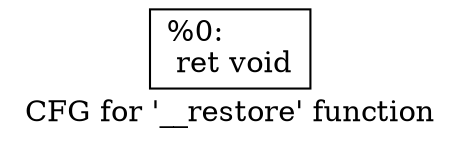digraph "CFG for '__restore' function" {
	label="CFG for '__restore' function";

	Node0x1f792e0 [shape=record,label="{%0:\l  ret void\l}"];
}

